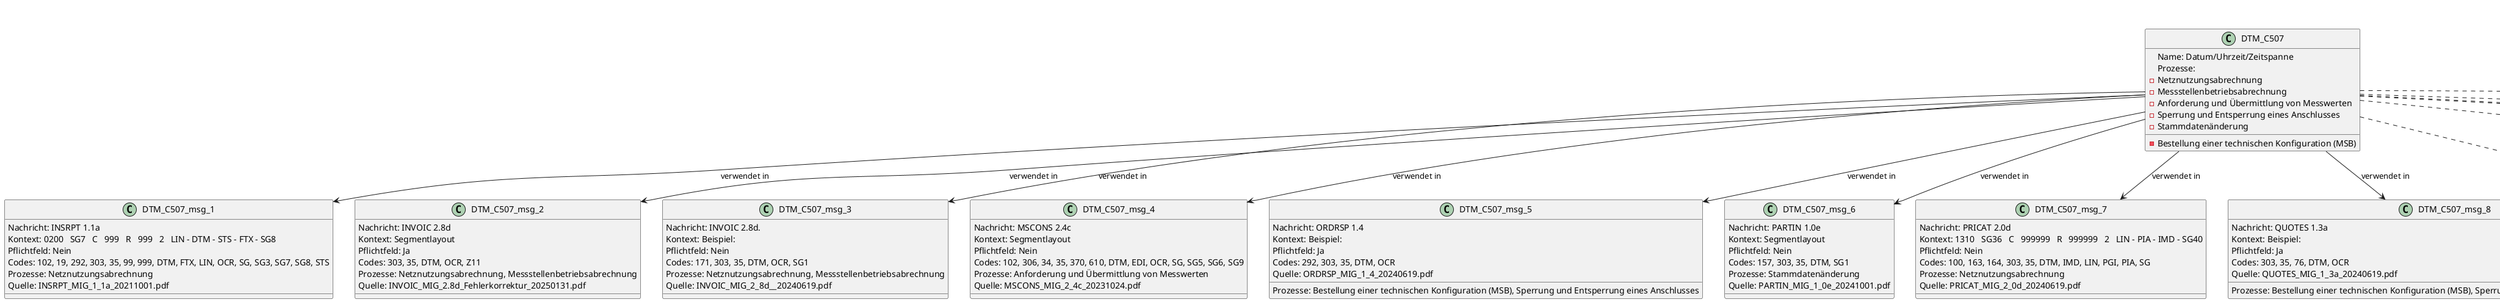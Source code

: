 @startuml
title Datenatlas – DTM:C507
class DTM_C507 {
  Name: Datum/Uhrzeit/Zeitspanne
  Prozesse:
    - Netznutzungsabrechnung
    - Messstellenbetriebsabrechnung
    - Anforderung und Übermittlung von Messwerten
    - Bestellung einer technischen Konfiguration (MSB)
    - Sperrung und Entsperrung eines Anschlusses
    - Stammdatenänderung
}
class DTM_C507_msg_1 {
  Nachricht: INSRPT 1.1a
  Kontext: 0200   SG7   C   999   R   999   2   LIN - DTM - STS - FTX - SG8
  Pflichtfeld: Nein
  Codes: 102, 19, 292, 303, 35, 99, 999, DTM, FTX, LIN, OCR, SG, SG3, SG7, SG8, STS
  Prozesse: Netznutzungsabrechnung
  Quelle: INSRPT_MIG_1_1a_20211001.pdf
}
DTM_C507 --> DTM_C507_msg_1 : verwendet in
class DTM_C507_msg_2 {
  Nachricht: INVOIC 2.8d
  Kontext: Segmentlayout
  Pflichtfeld: Ja
  Codes: 303, 35, DTM, OCR, Z11
  Prozesse: Netznutzungsabrechnung, Messstellenbetriebsabrechnung
  Quelle: INVOIC_MIG_2.8d_Fehlerkorrektur_20250131.pdf
}
DTM_C507 --> DTM_C507_msg_2 : verwendet in
class DTM_C507_msg_3 {
  Nachricht: INVOIC 2.8d.
  Kontext: Beispiel:
  Pflichtfeld: Nein
  Codes: 171, 303, 35, DTM, OCR, SG1
  Prozesse: Netznutzungsabrechnung, Messstellenbetriebsabrechnung
  Quelle: INVOIC_MIG_2_8d__20240619.pdf
}
DTM_C507 --> DTM_C507_msg_3 : verwendet in
class DTM_C507_msg_4 {
  Nachricht: MSCONS 2.4c
  Kontext: Segmentlayout
  Pflichtfeld: Nein
  Codes: 102, 306, 34, 35, 370, 610, DTM, EDI, OCR, SG, SG5, SG6, SG9
  Prozesse: Anforderung und Übermittlung von Messwerten
  Quelle: MSCONS_MIG_2_4c_20231024.pdf
}
DTM_C507 --> DTM_C507_msg_4 : verwendet in
class DTM_C507_msg_5 {
  Nachricht: ORDRSP 1.4
  Kontext: Beispiel:
  Pflichtfeld: Ja
  Codes: 292, 303, 35, DTM, OCR
  Prozesse: Bestellung einer technischen Konfiguration (MSB), Sperrung und Entsperrung eines Anschlusses
  Quelle: ORDRSP_MIG_1_4_20240619.pdf
}
DTM_C507 --> DTM_C507_msg_5 : verwendet in
class DTM_C507_msg_6 {
  Nachricht: PARTIN 1.0e
  Kontext: Segmentlayout
  Pflichtfeld: Nein
  Codes: 157, 303, 35, DTM, SG1
  Prozesse: Stammdatenänderung
  Quelle: PARTIN_MIG_1_0e_20241001.pdf
}
DTM_C507 --> DTM_C507_msg_6 : verwendet in
class DTM_C507_msg_7 {
  Nachricht: PRICAT 2.0d
  Kontext: 1310   SG36   C   999999   R   999999   2   LIN - PIA - IMD - SG40
  Pflichtfeld: Nein
  Codes: 100, 163, 164, 303, 35, DTM, IMD, LIN, PGI, PIA, SG
  Prozesse: Netznutzungsabrechnung
  Quelle: PRICAT_MIG_2_0d_20240619.pdf
}
DTM_C507 --> DTM_C507_msg_7 : verwendet in
class DTM_C507_msg_8 {
  Nachricht: QUOTES 1.3a
  Kontext: Beispiel:
  Pflichtfeld: Ja
  Codes: 303, 35, 76, DTM, OCR
  Prozesse: Bestellung einer technischen Konfiguration (MSB), Sperrung und Entsperrung eines Anschlusses
  Quelle: QUOTES_MIG_1_3a_20240619.pdf
}
DTM_C507 --> DTM_C507_msg_8 : verwendet in
class DTM_C507_proc_1 <<process>> {
  Netznutzungsabrechnung
  Gesetze: StromNEV, StromNZV
  Zusammenfassung: Wie funktioniert die Netznutzungsabrechnung zwischen Netzbetreiber und Lieferant?
}
DTM_C507 ..> DTM_C507_proc_1 : eingebettet in
class DTM_C507_proc_2 <<process>> {
  Messstellenbetriebsabrechnung
  Gesetze: MsbG
  Zusammenfassung: Beschreibe den Prozess der Abrechnung von Messstellenbetriebsleistungen.
}
DTM_C507 ..> DTM_C507_proc_2 : eingebettet in
class DTM_C507_proc_3 <<process>> {
  Anforderung und Übermittlung von Messwerten
  Gesetze: MsbG
  Zusammenfassung: Wie kann ein Marktpartner (z.B.
}
DTM_C507 ..> DTM_C507_proc_3 : eingebettet in
class DTM_C507_proc_4 <<process>> {
  Bestellung einer technischen Konfiguration (MSB)
  Gesetze: MsbG, EnWG
  Zusammenfassung: Erläutere den Prozess zur Bestellung einer spezifischen technischen Konfiguration bei einem Messstellenbetreiber, beispielsweise für ein intelligentes Messsystem.
}
DTM_C507 ..> DTM_C507_proc_4 : eingebettet in
class DTM_C507_proc_5 <<process>> {
  Sperrung und Entsperrung eines Anschlusses
  Gesetze: StromGVV
  Zusammenfassung: Beschreibe den End-to-End-Prozess für die Sperrung und Wiederherstellung eines Netzanschlusses.
}
DTM_C507 ..> DTM_C507_proc_5 : eingebettet in
class DTM_C507_proc_6 <<process>> {
  Stammdatenänderung
  Zusammenfassung: Wie wird eine Stammdatenänderung an einer Marktlokation, wie z.B.
}
DTM_C507 ..> DTM_C507_proc_6 : eingebettet in
@enduml